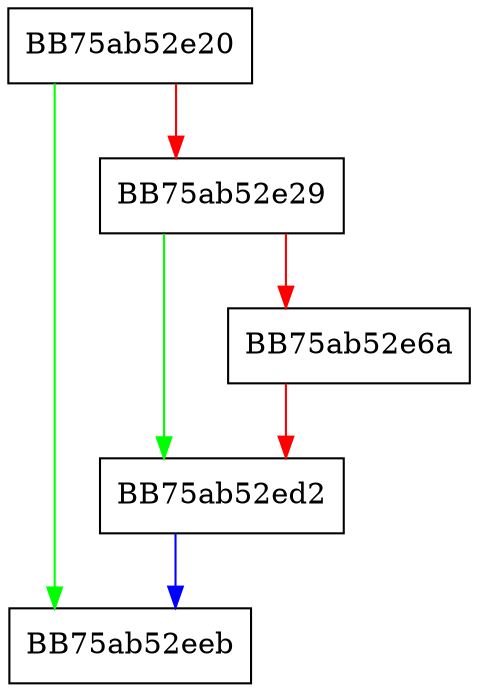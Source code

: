 digraph printfFunc {
  node [shape="box"];
  graph [splines=ortho];
  BB75ab52e20 -> BB75ab52eeb [color="green"];
  BB75ab52e20 -> BB75ab52e29 [color="red"];
  BB75ab52e29 -> BB75ab52ed2 [color="green"];
  BB75ab52e29 -> BB75ab52e6a [color="red"];
  BB75ab52e6a -> BB75ab52ed2 [color="red"];
  BB75ab52ed2 -> BB75ab52eeb [color="blue"];
}